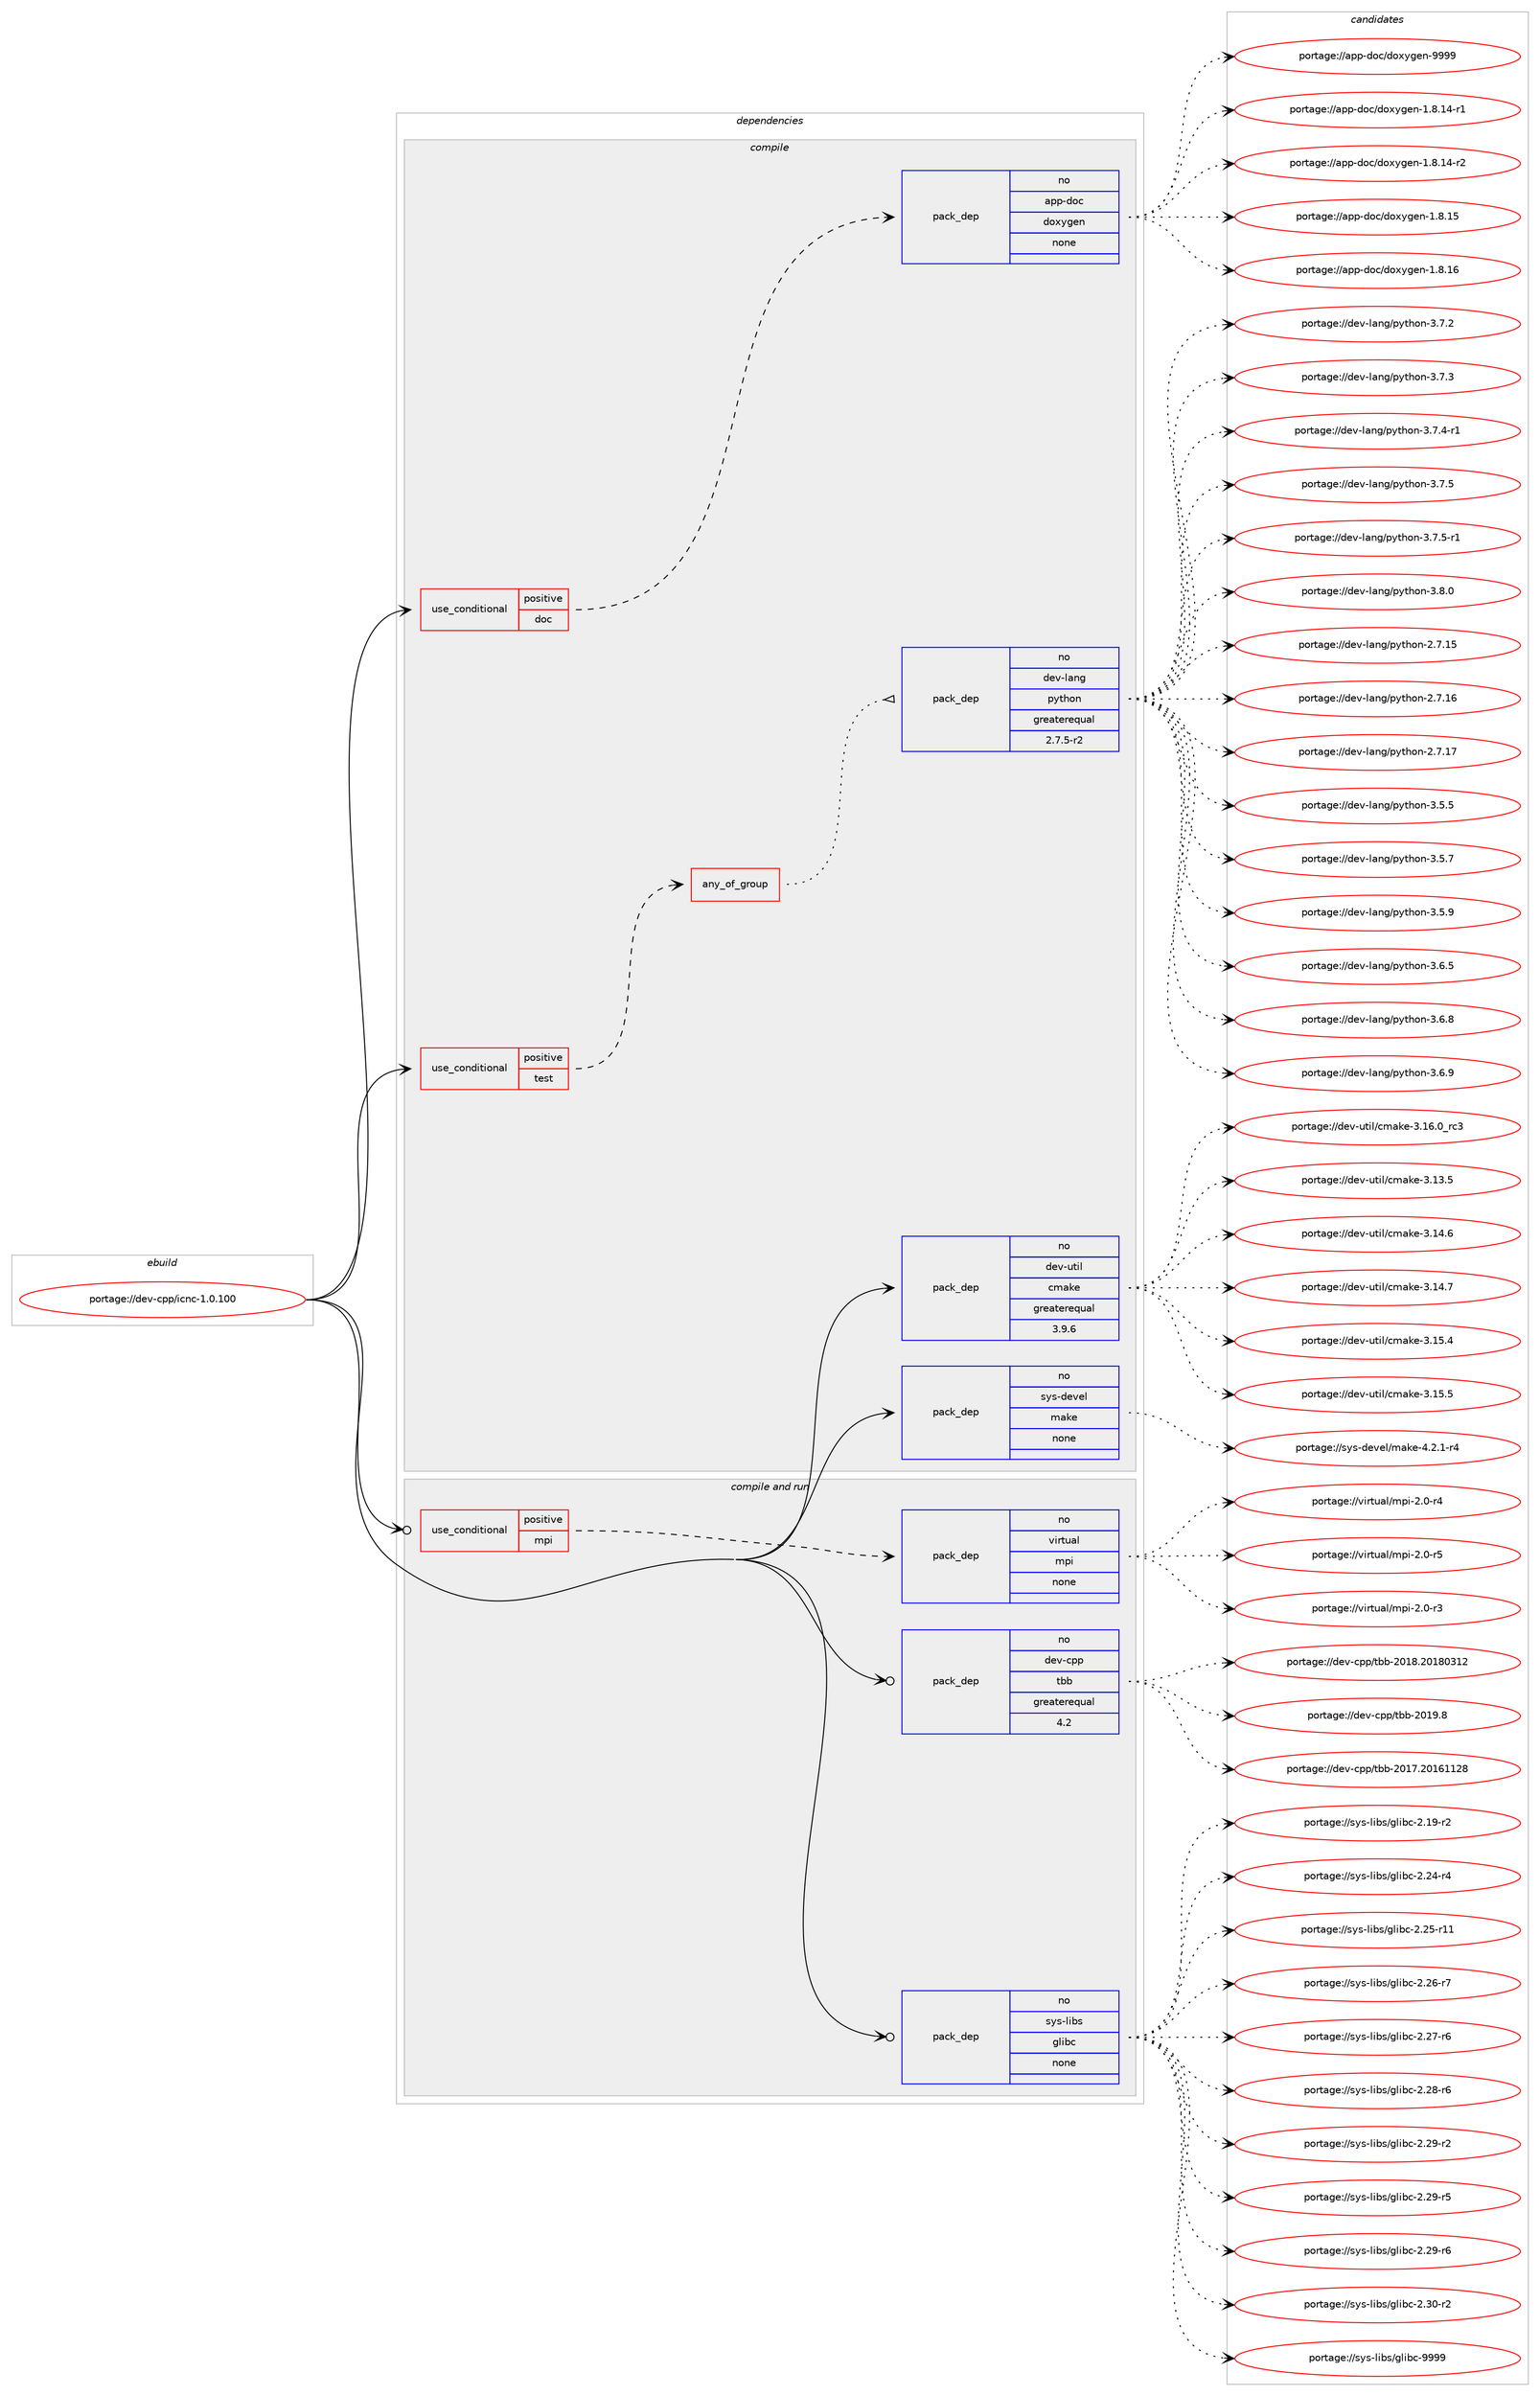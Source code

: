 digraph prolog {

# *************
# Graph options
# *************

newrank=true;
concentrate=true;
compound=true;
graph [rankdir=LR,fontname=Helvetica,fontsize=10,ranksep=1.5];#, ranksep=2.5, nodesep=0.2];
edge  [arrowhead=vee];
node  [fontname=Helvetica,fontsize=10];

# **********
# The ebuild
# **********

subgraph cluster_leftcol {
color=gray;
rank=same;
label=<<i>ebuild</i>>;
id [label="portage://dev-cpp/icnc-1.0.100", color=red, width=4, href="../dev-cpp/icnc-1.0.100.svg"];
}

# ****************
# The dependencies
# ****************

subgraph cluster_midcol {
color=gray;
label=<<i>dependencies</i>>;
subgraph cluster_compile {
fillcolor="#eeeeee";
style=filled;
label=<<i>compile</i>>;
subgraph cond11897 {
dependency52601 [label=<<TABLE BORDER="0" CELLBORDER="1" CELLSPACING="0" CELLPADDING="4"><TR><TD ROWSPAN="3" CELLPADDING="10">use_conditional</TD></TR><TR><TD>positive</TD></TR><TR><TD>doc</TD></TR></TABLE>>, shape=none, color=red];
subgraph pack39572 {
dependency52602 [label=<<TABLE BORDER="0" CELLBORDER="1" CELLSPACING="0" CELLPADDING="4" WIDTH="220"><TR><TD ROWSPAN="6" CELLPADDING="30">pack_dep</TD></TR><TR><TD WIDTH="110">no</TD></TR><TR><TD>app-doc</TD></TR><TR><TD>doxygen</TD></TR><TR><TD>none</TD></TR><TR><TD></TD></TR></TABLE>>, shape=none, color=blue];
}
dependency52601:e -> dependency52602:w [weight=20,style="dashed",arrowhead="vee"];
}
id:e -> dependency52601:w [weight=20,style="solid",arrowhead="vee"];
subgraph cond11898 {
dependency52603 [label=<<TABLE BORDER="0" CELLBORDER="1" CELLSPACING="0" CELLPADDING="4"><TR><TD ROWSPAN="3" CELLPADDING="10">use_conditional</TD></TR><TR><TD>positive</TD></TR><TR><TD>test</TD></TR></TABLE>>, shape=none, color=red];
subgraph any1102 {
dependency52604 [label=<<TABLE BORDER="0" CELLBORDER="1" CELLSPACING="0" CELLPADDING="4"><TR><TD CELLPADDING="10">any_of_group</TD></TR></TABLE>>, shape=none, color=red];subgraph pack39573 {
dependency52605 [label=<<TABLE BORDER="0" CELLBORDER="1" CELLSPACING="0" CELLPADDING="4" WIDTH="220"><TR><TD ROWSPAN="6" CELLPADDING="30">pack_dep</TD></TR><TR><TD WIDTH="110">no</TD></TR><TR><TD>dev-lang</TD></TR><TR><TD>python</TD></TR><TR><TD>greaterequal</TD></TR><TR><TD>2.7.5-r2</TD></TR></TABLE>>, shape=none, color=blue];
}
dependency52604:e -> dependency52605:w [weight=20,style="dotted",arrowhead="oinv"];
}
dependency52603:e -> dependency52604:w [weight=20,style="dashed",arrowhead="vee"];
}
id:e -> dependency52603:w [weight=20,style="solid",arrowhead="vee"];
subgraph pack39574 {
dependency52606 [label=<<TABLE BORDER="0" CELLBORDER="1" CELLSPACING="0" CELLPADDING="4" WIDTH="220"><TR><TD ROWSPAN="6" CELLPADDING="30">pack_dep</TD></TR><TR><TD WIDTH="110">no</TD></TR><TR><TD>dev-util</TD></TR><TR><TD>cmake</TD></TR><TR><TD>greaterequal</TD></TR><TR><TD>3.9.6</TD></TR></TABLE>>, shape=none, color=blue];
}
id:e -> dependency52606:w [weight=20,style="solid",arrowhead="vee"];
subgraph pack39575 {
dependency52607 [label=<<TABLE BORDER="0" CELLBORDER="1" CELLSPACING="0" CELLPADDING="4" WIDTH="220"><TR><TD ROWSPAN="6" CELLPADDING="30">pack_dep</TD></TR><TR><TD WIDTH="110">no</TD></TR><TR><TD>sys-devel</TD></TR><TR><TD>make</TD></TR><TR><TD>none</TD></TR><TR><TD></TD></TR></TABLE>>, shape=none, color=blue];
}
id:e -> dependency52607:w [weight=20,style="solid",arrowhead="vee"];
}
subgraph cluster_compileandrun {
fillcolor="#eeeeee";
style=filled;
label=<<i>compile and run</i>>;
subgraph cond11899 {
dependency52608 [label=<<TABLE BORDER="0" CELLBORDER="1" CELLSPACING="0" CELLPADDING="4"><TR><TD ROWSPAN="3" CELLPADDING="10">use_conditional</TD></TR><TR><TD>positive</TD></TR><TR><TD>mpi</TD></TR></TABLE>>, shape=none, color=red];
subgraph pack39576 {
dependency52609 [label=<<TABLE BORDER="0" CELLBORDER="1" CELLSPACING="0" CELLPADDING="4" WIDTH="220"><TR><TD ROWSPAN="6" CELLPADDING="30">pack_dep</TD></TR><TR><TD WIDTH="110">no</TD></TR><TR><TD>virtual</TD></TR><TR><TD>mpi</TD></TR><TR><TD>none</TD></TR><TR><TD></TD></TR></TABLE>>, shape=none, color=blue];
}
dependency52608:e -> dependency52609:w [weight=20,style="dashed",arrowhead="vee"];
}
id:e -> dependency52608:w [weight=20,style="solid",arrowhead="odotvee"];
subgraph pack39577 {
dependency52610 [label=<<TABLE BORDER="0" CELLBORDER="1" CELLSPACING="0" CELLPADDING="4" WIDTH="220"><TR><TD ROWSPAN="6" CELLPADDING="30">pack_dep</TD></TR><TR><TD WIDTH="110">no</TD></TR><TR><TD>dev-cpp</TD></TR><TR><TD>tbb</TD></TR><TR><TD>greaterequal</TD></TR><TR><TD>4.2</TD></TR></TABLE>>, shape=none, color=blue];
}
id:e -> dependency52610:w [weight=20,style="solid",arrowhead="odotvee"];
subgraph pack39578 {
dependency52611 [label=<<TABLE BORDER="0" CELLBORDER="1" CELLSPACING="0" CELLPADDING="4" WIDTH="220"><TR><TD ROWSPAN="6" CELLPADDING="30">pack_dep</TD></TR><TR><TD WIDTH="110">no</TD></TR><TR><TD>sys-libs</TD></TR><TR><TD>glibc</TD></TR><TR><TD>none</TD></TR><TR><TD></TD></TR></TABLE>>, shape=none, color=blue];
}
id:e -> dependency52611:w [weight=20,style="solid",arrowhead="odotvee"];
}
subgraph cluster_run {
fillcolor="#eeeeee";
style=filled;
label=<<i>run</i>>;
}
}

# **************
# The candidates
# **************

subgraph cluster_choices {
rank=same;
color=gray;
label=<<i>candidates</i>>;

subgraph choice39572 {
color=black;
nodesep=1;
choiceportage97112112451001119947100111120121103101110454946564649524511449 [label="portage://app-doc/doxygen-1.8.14-r1", color=red, width=4,href="../app-doc/doxygen-1.8.14-r1.svg"];
choiceportage97112112451001119947100111120121103101110454946564649524511450 [label="portage://app-doc/doxygen-1.8.14-r2", color=red, width=4,href="../app-doc/doxygen-1.8.14-r2.svg"];
choiceportage9711211245100111994710011112012110310111045494656464953 [label="portage://app-doc/doxygen-1.8.15", color=red, width=4,href="../app-doc/doxygen-1.8.15.svg"];
choiceportage9711211245100111994710011112012110310111045494656464954 [label="portage://app-doc/doxygen-1.8.16", color=red, width=4,href="../app-doc/doxygen-1.8.16.svg"];
choiceportage971121124510011199471001111201211031011104557575757 [label="portage://app-doc/doxygen-9999", color=red, width=4,href="../app-doc/doxygen-9999.svg"];
dependency52602:e -> choiceportage97112112451001119947100111120121103101110454946564649524511449:w [style=dotted,weight="100"];
dependency52602:e -> choiceportage97112112451001119947100111120121103101110454946564649524511450:w [style=dotted,weight="100"];
dependency52602:e -> choiceportage9711211245100111994710011112012110310111045494656464953:w [style=dotted,weight="100"];
dependency52602:e -> choiceportage9711211245100111994710011112012110310111045494656464954:w [style=dotted,weight="100"];
dependency52602:e -> choiceportage971121124510011199471001111201211031011104557575757:w [style=dotted,weight="100"];
}
subgraph choice39573 {
color=black;
nodesep=1;
choiceportage10010111845108971101034711212111610411111045504655464953 [label="portage://dev-lang/python-2.7.15", color=red, width=4,href="../dev-lang/python-2.7.15.svg"];
choiceportage10010111845108971101034711212111610411111045504655464954 [label="portage://dev-lang/python-2.7.16", color=red, width=4,href="../dev-lang/python-2.7.16.svg"];
choiceportage10010111845108971101034711212111610411111045504655464955 [label="portage://dev-lang/python-2.7.17", color=red, width=4,href="../dev-lang/python-2.7.17.svg"];
choiceportage100101118451089711010347112121116104111110455146534653 [label="portage://dev-lang/python-3.5.5", color=red, width=4,href="../dev-lang/python-3.5.5.svg"];
choiceportage100101118451089711010347112121116104111110455146534655 [label="portage://dev-lang/python-3.5.7", color=red, width=4,href="../dev-lang/python-3.5.7.svg"];
choiceportage100101118451089711010347112121116104111110455146534657 [label="portage://dev-lang/python-3.5.9", color=red, width=4,href="../dev-lang/python-3.5.9.svg"];
choiceportage100101118451089711010347112121116104111110455146544653 [label="portage://dev-lang/python-3.6.5", color=red, width=4,href="../dev-lang/python-3.6.5.svg"];
choiceportage100101118451089711010347112121116104111110455146544656 [label="portage://dev-lang/python-3.6.8", color=red, width=4,href="../dev-lang/python-3.6.8.svg"];
choiceportage100101118451089711010347112121116104111110455146544657 [label="portage://dev-lang/python-3.6.9", color=red, width=4,href="../dev-lang/python-3.6.9.svg"];
choiceportage100101118451089711010347112121116104111110455146554650 [label="portage://dev-lang/python-3.7.2", color=red, width=4,href="../dev-lang/python-3.7.2.svg"];
choiceportage100101118451089711010347112121116104111110455146554651 [label="portage://dev-lang/python-3.7.3", color=red, width=4,href="../dev-lang/python-3.7.3.svg"];
choiceportage1001011184510897110103471121211161041111104551465546524511449 [label="portage://dev-lang/python-3.7.4-r1", color=red, width=4,href="../dev-lang/python-3.7.4-r1.svg"];
choiceportage100101118451089711010347112121116104111110455146554653 [label="portage://dev-lang/python-3.7.5", color=red, width=4,href="../dev-lang/python-3.7.5.svg"];
choiceportage1001011184510897110103471121211161041111104551465546534511449 [label="portage://dev-lang/python-3.7.5-r1", color=red, width=4,href="../dev-lang/python-3.7.5-r1.svg"];
choiceportage100101118451089711010347112121116104111110455146564648 [label="portage://dev-lang/python-3.8.0", color=red, width=4,href="../dev-lang/python-3.8.0.svg"];
dependency52605:e -> choiceportage10010111845108971101034711212111610411111045504655464953:w [style=dotted,weight="100"];
dependency52605:e -> choiceportage10010111845108971101034711212111610411111045504655464954:w [style=dotted,weight="100"];
dependency52605:e -> choiceportage10010111845108971101034711212111610411111045504655464955:w [style=dotted,weight="100"];
dependency52605:e -> choiceportage100101118451089711010347112121116104111110455146534653:w [style=dotted,weight="100"];
dependency52605:e -> choiceportage100101118451089711010347112121116104111110455146534655:w [style=dotted,weight="100"];
dependency52605:e -> choiceportage100101118451089711010347112121116104111110455146534657:w [style=dotted,weight="100"];
dependency52605:e -> choiceportage100101118451089711010347112121116104111110455146544653:w [style=dotted,weight="100"];
dependency52605:e -> choiceportage100101118451089711010347112121116104111110455146544656:w [style=dotted,weight="100"];
dependency52605:e -> choiceportage100101118451089711010347112121116104111110455146544657:w [style=dotted,weight="100"];
dependency52605:e -> choiceportage100101118451089711010347112121116104111110455146554650:w [style=dotted,weight="100"];
dependency52605:e -> choiceportage100101118451089711010347112121116104111110455146554651:w [style=dotted,weight="100"];
dependency52605:e -> choiceportage1001011184510897110103471121211161041111104551465546524511449:w [style=dotted,weight="100"];
dependency52605:e -> choiceportage100101118451089711010347112121116104111110455146554653:w [style=dotted,weight="100"];
dependency52605:e -> choiceportage1001011184510897110103471121211161041111104551465546534511449:w [style=dotted,weight="100"];
dependency52605:e -> choiceportage100101118451089711010347112121116104111110455146564648:w [style=dotted,weight="100"];
}
subgraph choice39574 {
color=black;
nodesep=1;
choiceportage1001011184511711610510847991099710710145514649514653 [label="portage://dev-util/cmake-3.13.5", color=red, width=4,href="../dev-util/cmake-3.13.5.svg"];
choiceportage1001011184511711610510847991099710710145514649524654 [label="portage://dev-util/cmake-3.14.6", color=red, width=4,href="../dev-util/cmake-3.14.6.svg"];
choiceportage1001011184511711610510847991099710710145514649524655 [label="portage://dev-util/cmake-3.14.7", color=red, width=4,href="../dev-util/cmake-3.14.7.svg"];
choiceportage1001011184511711610510847991099710710145514649534652 [label="portage://dev-util/cmake-3.15.4", color=red, width=4,href="../dev-util/cmake-3.15.4.svg"];
choiceportage1001011184511711610510847991099710710145514649534653 [label="portage://dev-util/cmake-3.15.5", color=red, width=4,href="../dev-util/cmake-3.15.5.svg"];
choiceportage1001011184511711610510847991099710710145514649544648951149951 [label="portage://dev-util/cmake-3.16.0_rc3", color=red, width=4,href="../dev-util/cmake-3.16.0_rc3.svg"];
dependency52606:e -> choiceportage1001011184511711610510847991099710710145514649514653:w [style=dotted,weight="100"];
dependency52606:e -> choiceportage1001011184511711610510847991099710710145514649524654:w [style=dotted,weight="100"];
dependency52606:e -> choiceportage1001011184511711610510847991099710710145514649524655:w [style=dotted,weight="100"];
dependency52606:e -> choiceportage1001011184511711610510847991099710710145514649534652:w [style=dotted,weight="100"];
dependency52606:e -> choiceportage1001011184511711610510847991099710710145514649534653:w [style=dotted,weight="100"];
dependency52606:e -> choiceportage1001011184511711610510847991099710710145514649544648951149951:w [style=dotted,weight="100"];
}
subgraph choice39575 {
color=black;
nodesep=1;
choiceportage1151211154510010111810110847109971071014552465046494511452 [label="portage://sys-devel/make-4.2.1-r4", color=red, width=4,href="../sys-devel/make-4.2.1-r4.svg"];
dependency52607:e -> choiceportage1151211154510010111810110847109971071014552465046494511452:w [style=dotted,weight="100"];
}
subgraph choice39576 {
color=black;
nodesep=1;
choiceportage1181051141161179710847109112105455046484511451 [label="portage://virtual/mpi-2.0-r3", color=red, width=4,href="../virtual/mpi-2.0-r3.svg"];
choiceportage1181051141161179710847109112105455046484511452 [label="portage://virtual/mpi-2.0-r4", color=red, width=4,href="../virtual/mpi-2.0-r4.svg"];
choiceportage1181051141161179710847109112105455046484511453 [label="portage://virtual/mpi-2.0-r5", color=red, width=4,href="../virtual/mpi-2.0-r5.svg"];
dependency52609:e -> choiceportage1181051141161179710847109112105455046484511451:w [style=dotted,weight="100"];
dependency52609:e -> choiceportage1181051141161179710847109112105455046484511452:w [style=dotted,weight="100"];
dependency52609:e -> choiceportage1181051141161179710847109112105455046484511453:w [style=dotted,weight="100"];
}
subgraph choice39577 {
color=black;
nodesep=1;
choiceportage10010111845991121124711698984550484955465048495449495056 [label="portage://dev-cpp/tbb-2017.20161128", color=red, width=4,href="../dev-cpp/tbb-2017.20161128.svg"];
choiceportage10010111845991121124711698984550484956465048495648514950 [label="portage://dev-cpp/tbb-2018.20180312", color=red, width=4,href="../dev-cpp/tbb-2018.20180312.svg"];
choiceportage100101118459911211247116989845504849574656 [label="portage://dev-cpp/tbb-2019.8", color=red, width=4,href="../dev-cpp/tbb-2019.8.svg"];
dependency52610:e -> choiceportage10010111845991121124711698984550484955465048495449495056:w [style=dotted,weight="100"];
dependency52610:e -> choiceportage10010111845991121124711698984550484956465048495648514950:w [style=dotted,weight="100"];
dependency52610:e -> choiceportage100101118459911211247116989845504849574656:w [style=dotted,weight="100"];
}
subgraph choice39578 {
color=black;
nodesep=1;
choiceportage115121115451081059811547103108105989945504649574511450 [label="portage://sys-libs/glibc-2.19-r2", color=red, width=4,href="../sys-libs/glibc-2.19-r2.svg"];
choiceportage115121115451081059811547103108105989945504650524511452 [label="portage://sys-libs/glibc-2.24-r4", color=red, width=4,href="../sys-libs/glibc-2.24-r4.svg"];
choiceportage11512111545108105981154710310810598994550465053451144949 [label="portage://sys-libs/glibc-2.25-r11", color=red, width=4,href="../sys-libs/glibc-2.25-r11.svg"];
choiceportage115121115451081059811547103108105989945504650544511455 [label="portage://sys-libs/glibc-2.26-r7", color=red, width=4,href="../sys-libs/glibc-2.26-r7.svg"];
choiceportage115121115451081059811547103108105989945504650554511454 [label="portage://sys-libs/glibc-2.27-r6", color=red, width=4,href="../sys-libs/glibc-2.27-r6.svg"];
choiceportage115121115451081059811547103108105989945504650564511454 [label="portage://sys-libs/glibc-2.28-r6", color=red, width=4,href="../sys-libs/glibc-2.28-r6.svg"];
choiceportage115121115451081059811547103108105989945504650574511450 [label="portage://sys-libs/glibc-2.29-r2", color=red, width=4,href="../sys-libs/glibc-2.29-r2.svg"];
choiceportage115121115451081059811547103108105989945504650574511453 [label="portage://sys-libs/glibc-2.29-r5", color=red, width=4,href="../sys-libs/glibc-2.29-r5.svg"];
choiceportage115121115451081059811547103108105989945504650574511454 [label="portage://sys-libs/glibc-2.29-r6", color=red, width=4,href="../sys-libs/glibc-2.29-r6.svg"];
choiceportage115121115451081059811547103108105989945504651484511450 [label="portage://sys-libs/glibc-2.30-r2", color=red, width=4,href="../sys-libs/glibc-2.30-r2.svg"];
choiceportage11512111545108105981154710310810598994557575757 [label="portage://sys-libs/glibc-9999", color=red, width=4,href="../sys-libs/glibc-9999.svg"];
dependency52611:e -> choiceportage115121115451081059811547103108105989945504649574511450:w [style=dotted,weight="100"];
dependency52611:e -> choiceportage115121115451081059811547103108105989945504650524511452:w [style=dotted,weight="100"];
dependency52611:e -> choiceportage11512111545108105981154710310810598994550465053451144949:w [style=dotted,weight="100"];
dependency52611:e -> choiceportage115121115451081059811547103108105989945504650544511455:w [style=dotted,weight="100"];
dependency52611:e -> choiceportage115121115451081059811547103108105989945504650554511454:w [style=dotted,weight="100"];
dependency52611:e -> choiceportage115121115451081059811547103108105989945504650564511454:w [style=dotted,weight="100"];
dependency52611:e -> choiceportage115121115451081059811547103108105989945504650574511450:w [style=dotted,weight="100"];
dependency52611:e -> choiceportage115121115451081059811547103108105989945504650574511453:w [style=dotted,weight="100"];
dependency52611:e -> choiceportage115121115451081059811547103108105989945504650574511454:w [style=dotted,weight="100"];
dependency52611:e -> choiceportage115121115451081059811547103108105989945504651484511450:w [style=dotted,weight="100"];
dependency52611:e -> choiceportage11512111545108105981154710310810598994557575757:w [style=dotted,weight="100"];
}
}

}
